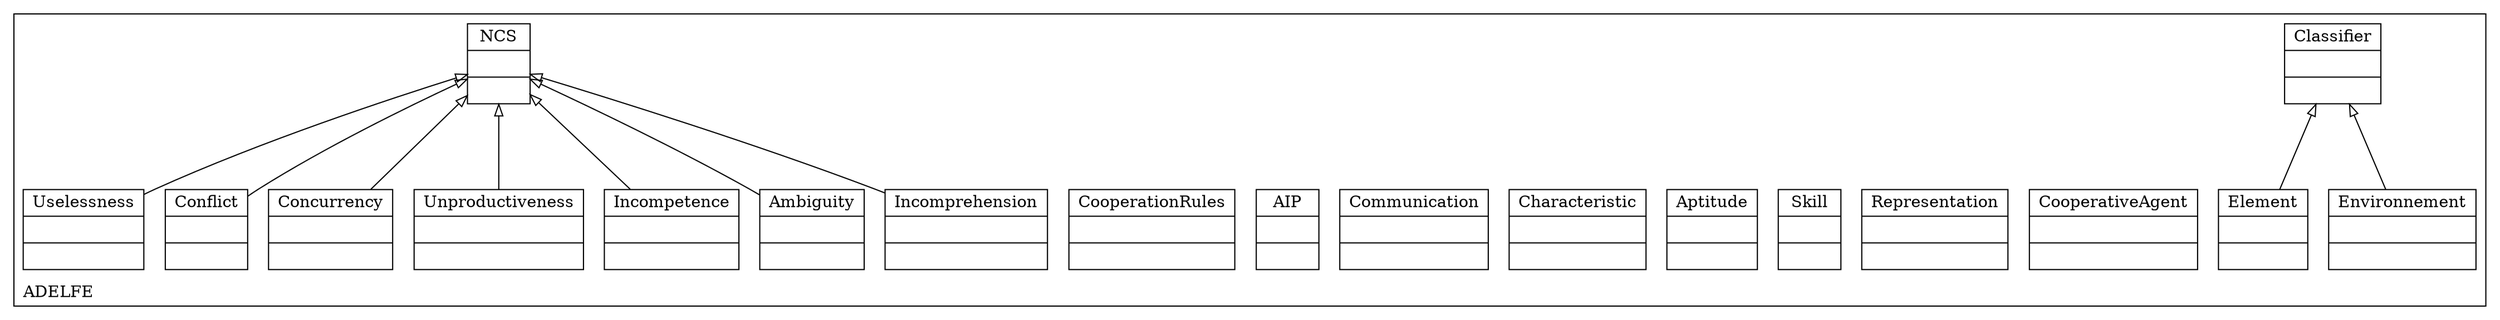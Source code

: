 digraph "KM3 Model in DOT" {
graph[rankdir=BT,labeljust=l,labelloc=t,nodeSep=0.75,compound=true];
 subgraph "cluster_ADELFE"{
labelloc=t
color=black
label=ADELFE
 node[shape=record];
Classifier[label="{Classifier| | }"]
;
 node[shape=record];
Environnement[label="{Environnement| | }"]
 Environnement->Classifier[arrowhead=onormal,group=Classifier,minlen=2,constraint=true,]
;
 node[shape=record];
Element[label="{Element| | }"]
 Element->Classifier[arrowhead=onormal,group=Classifier,minlen=2,constraint=true,]
;
 node[shape=record];
CooperativeAgent[label="{CooperativeAgent| | }"]
;
 node[shape=record];
Representation[label="{Representation| | }"]
;
 node[shape=record];
Skill[label="{Skill| | }"]
;
 node[shape=record];
Aptitude[label="{Aptitude| | }"]
;
 node[shape=record];
Characteristic[label="{Characteristic| | }"]
;
 node[shape=record];
Communication[label="{Communication| | }"]
;
 node[shape=record];
AIP[label="{AIP| | }"]
;
 node[shape=record];
CooperationRules[label="{CooperationRules| | }"]
;
 node[shape=record];
NCS[label="{NCS| | }"]
;
 node[shape=record];
Incomprehension[label="{Incomprehension| | }"]
 Incomprehension->NCS[arrowhead=onormal,group=NCS,minlen=2,constraint=true,]
;
 node[shape=record];
Ambiguity[label="{Ambiguity| | }"]
 Ambiguity->NCS[arrowhead=onormal,group=NCS,minlen=2,constraint=true,]
;
 node[shape=record];
Incompetence[label="{Incompetence| | }"]
 Incompetence->NCS[arrowhead=onormal,group=NCS,minlen=2,constraint=true,]
;
 node[shape=record];
Unproductiveness[label="{Unproductiveness| | }"]
 Unproductiveness->NCS[arrowhead=onormal,group=NCS,minlen=2,constraint=true,]
;
 node[shape=record];
Concurrency[label="{Concurrency| | }"]
 Concurrency->NCS[arrowhead=onormal,group=NCS,minlen=2,constraint=true,]
;
 node[shape=record];
Conflict[label="{Conflict| | }"]
 Conflict->NCS[arrowhead=onormal,group=NCS,minlen=2,constraint=true,]
;
 node[shape=record];
Uselessness[label="{Uselessness| | }"]
 Uselessness->NCS[arrowhead=onormal,group=NCS,minlen=2,constraint=true,]
;

}
}
